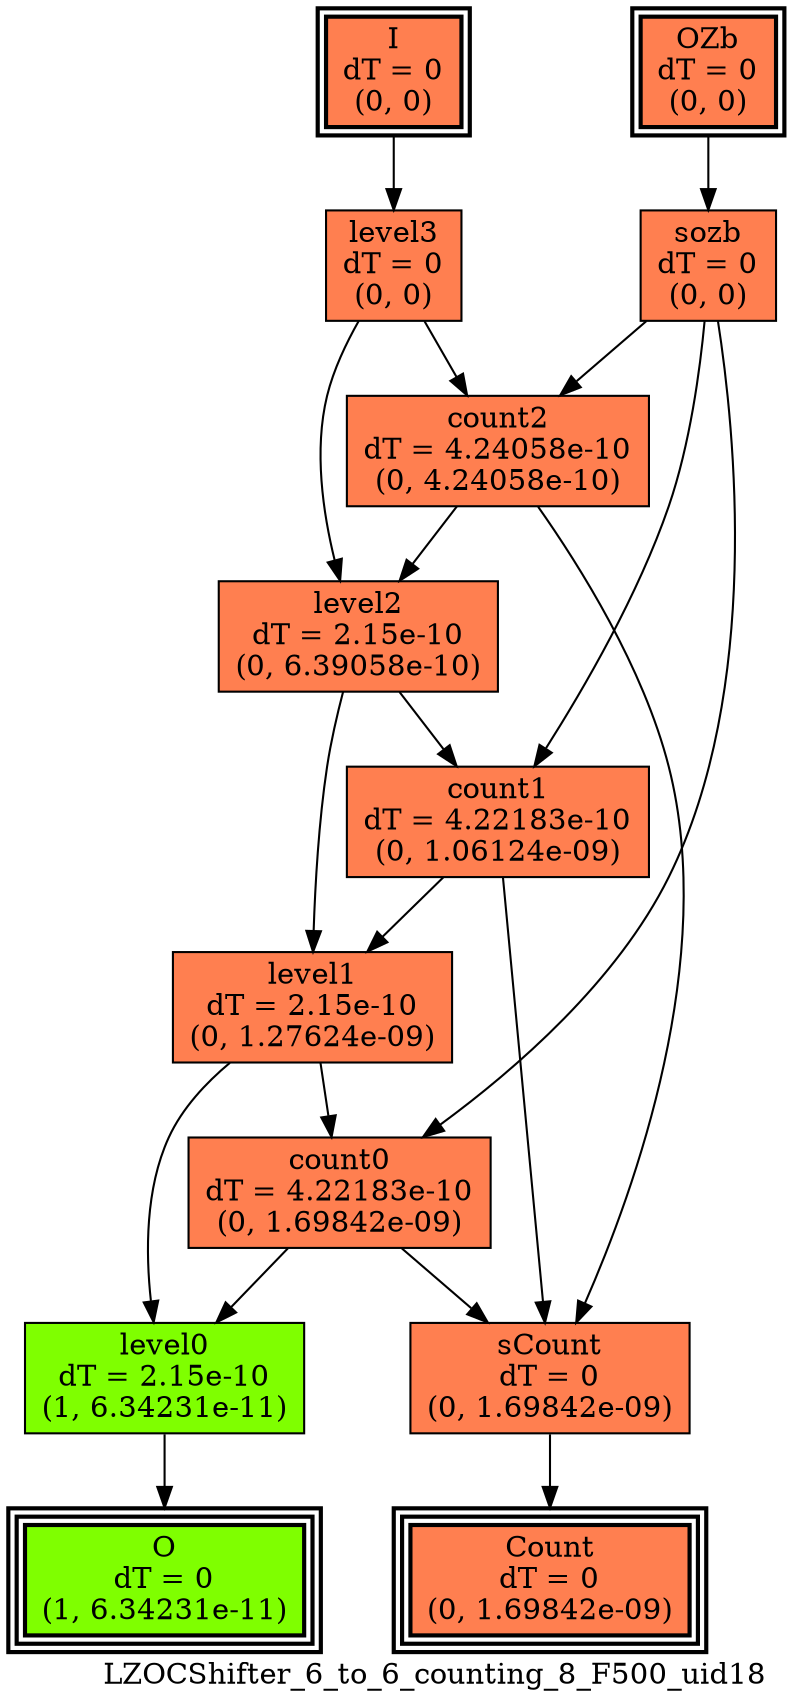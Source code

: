 digraph LZOCShifter_6_to_6_counting_8_F500_uid18
{
	//graph drawing options
	label=LZOCShifter_6_to_6_counting_8_F500_uid18;
	labelloc=bottom;
	labeljust=right;
	ratio=auto;
	nodesep=0.25;
	ranksep=0.5;

	//input/output signals of operator LZOCShifter_6_to_6_counting_8_F500_uid18
	I__LZOCShifter_6_to_6_counting_8_F500_uid18 [ label="I\ndT = 0\n(0, 0)", shape=box, color=black, style="bold, filled", fillcolor=coral, peripheries=2 ];
	OZb__LZOCShifter_6_to_6_counting_8_F500_uid18 [ label="OZb\ndT = 0\n(0, 0)", shape=box, color=black, style="bold, filled", fillcolor=coral, peripheries=2 ];
	Count__LZOCShifter_6_to_6_counting_8_F500_uid18 [ label="Count\ndT = 0\n(0, 1.69842e-09)", shape=box, color=black, style="bold, filled", fillcolor=coral, peripheries=3 ];
	O__LZOCShifter_6_to_6_counting_8_F500_uid18 [ label="O\ndT = 0\n(1, 6.34231e-11)", shape=box, color=black, style="bold, filled", fillcolor=chartreuse, peripheries=3 ];
	{rank=same I__LZOCShifter_6_to_6_counting_8_F500_uid18, OZb__LZOCShifter_6_to_6_counting_8_F500_uid18};
	{rank=same Count__LZOCShifter_6_to_6_counting_8_F500_uid18, O__LZOCShifter_6_to_6_counting_8_F500_uid18};
	//internal signals of operator LZOCShifter_6_to_6_counting_8_F500_uid18
	level3__LZOCShifter_6_to_6_counting_8_F500_uid18 [ label="level3\ndT = 0\n(0, 0)", shape=box, color=black, style=filled, fillcolor=coral, peripheries=1 ];
	sozb__LZOCShifter_6_to_6_counting_8_F500_uid18 [ label="sozb\ndT = 0\n(0, 0)", shape=box, color=black, style=filled, fillcolor=coral, peripheries=1 ];
	count2__LZOCShifter_6_to_6_counting_8_F500_uid18 [ label="count2\ndT = 4.24058e-10\n(0, 4.24058e-10)", shape=box, color=black, style=filled, fillcolor=coral, peripheries=1 ];
	level2__LZOCShifter_6_to_6_counting_8_F500_uid18 [ label="level2\ndT = 2.15e-10\n(0, 6.39058e-10)", shape=box, color=black, style=filled, fillcolor=coral, peripheries=1 ];
	count1__LZOCShifter_6_to_6_counting_8_F500_uid18 [ label="count1\ndT = 4.22183e-10\n(0, 1.06124e-09)", shape=box, color=black, style=filled, fillcolor=coral, peripheries=1 ];
	level1__LZOCShifter_6_to_6_counting_8_F500_uid18 [ label="level1\ndT = 2.15e-10\n(0, 1.27624e-09)", shape=box, color=black, style=filled, fillcolor=coral, peripheries=1 ];
	count0__LZOCShifter_6_to_6_counting_8_F500_uid18 [ label="count0\ndT = 4.22183e-10\n(0, 1.69842e-09)", shape=box, color=black, style=filled, fillcolor=coral, peripheries=1 ];
	level0__LZOCShifter_6_to_6_counting_8_F500_uid18 [ label="level0\ndT = 2.15e-10\n(1, 6.34231e-11)", shape=box, color=black, style=filled, fillcolor=chartreuse, peripheries=1 ];
	sCount__LZOCShifter_6_to_6_counting_8_F500_uid18 [ label="sCount\ndT = 0\n(0, 1.69842e-09)", shape=box, color=black, style=filled, fillcolor=coral, peripheries=1 ];

	//subcomponents of operator LZOCShifter_6_to_6_counting_8_F500_uid18

	//input and internal signal connections of operator LZOCShifter_6_to_6_counting_8_F500_uid18
	I__LZOCShifter_6_to_6_counting_8_F500_uid18 -> level3__LZOCShifter_6_to_6_counting_8_F500_uid18 [ arrowhead=normal, arrowsize=1.0, arrowtail=normal, color=black, dir=forward  ];
	OZb__LZOCShifter_6_to_6_counting_8_F500_uid18 -> sozb__LZOCShifter_6_to_6_counting_8_F500_uid18 [ arrowhead=normal, arrowsize=1.0, arrowtail=normal, color=black, dir=forward  ];
	level3__LZOCShifter_6_to_6_counting_8_F500_uid18 -> count2__LZOCShifter_6_to_6_counting_8_F500_uid18 [ arrowhead=normal, arrowsize=1.0, arrowtail=normal, color=black, dir=forward  ];
	level3__LZOCShifter_6_to_6_counting_8_F500_uid18 -> level2__LZOCShifter_6_to_6_counting_8_F500_uid18 [ arrowhead=normal, arrowsize=1.0, arrowtail=normal, color=black, dir=forward  ];
	sozb__LZOCShifter_6_to_6_counting_8_F500_uid18 -> count2__LZOCShifter_6_to_6_counting_8_F500_uid18 [ arrowhead=normal, arrowsize=1.0, arrowtail=normal, color=black, dir=forward  ];
	sozb__LZOCShifter_6_to_6_counting_8_F500_uid18 -> count1__LZOCShifter_6_to_6_counting_8_F500_uid18 [ arrowhead=normal, arrowsize=1.0, arrowtail=normal, color=black, dir=forward  ];
	sozb__LZOCShifter_6_to_6_counting_8_F500_uid18 -> count0__LZOCShifter_6_to_6_counting_8_F500_uid18 [ arrowhead=normal, arrowsize=1.0, arrowtail=normal, color=black, dir=forward  ];
	count2__LZOCShifter_6_to_6_counting_8_F500_uid18 -> level2__LZOCShifter_6_to_6_counting_8_F500_uid18 [ arrowhead=normal, arrowsize=1.0, arrowtail=normal, color=black, dir=forward  ];
	count2__LZOCShifter_6_to_6_counting_8_F500_uid18 -> sCount__LZOCShifter_6_to_6_counting_8_F500_uid18 [ arrowhead=normal, arrowsize=1.0, arrowtail=normal, color=black, dir=forward  ];
	level2__LZOCShifter_6_to_6_counting_8_F500_uid18 -> count1__LZOCShifter_6_to_6_counting_8_F500_uid18 [ arrowhead=normal, arrowsize=1.0, arrowtail=normal, color=black, dir=forward  ];
	level2__LZOCShifter_6_to_6_counting_8_F500_uid18 -> level1__LZOCShifter_6_to_6_counting_8_F500_uid18 [ arrowhead=normal, arrowsize=1.0, arrowtail=normal, color=black, dir=forward  ];
	count1__LZOCShifter_6_to_6_counting_8_F500_uid18 -> level1__LZOCShifter_6_to_6_counting_8_F500_uid18 [ arrowhead=normal, arrowsize=1.0, arrowtail=normal, color=black, dir=forward  ];
	count1__LZOCShifter_6_to_6_counting_8_F500_uid18 -> sCount__LZOCShifter_6_to_6_counting_8_F500_uid18 [ arrowhead=normal, arrowsize=1.0, arrowtail=normal, color=black, dir=forward  ];
	level1__LZOCShifter_6_to_6_counting_8_F500_uid18 -> count0__LZOCShifter_6_to_6_counting_8_F500_uid18 [ arrowhead=normal, arrowsize=1.0, arrowtail=normal, color=black, dir=forward  ];
	level1__LZOCShifter_6_to_6_counting_8_F500_uid18 -> level0__LZOCShifter_6_to_6_counting_8_F500_uid18 [ arrowhead=normal, arrowsize=1.0, arrowtail=normal, color=black, dir=forward  ];
	count0__LZOCShifter_6_to_6_counting_8_F500_uid18 -> level0__LZOCShifter_6_to_6_counting_8_F500_uid18 [ arrowhead=normal, arrowsize=1.0, arrowtail=normal, color=black, dir=forward  ];
	count0__LZOCShifter_6_to_6_counting_8_F500_uid18 -> sCount__LZOCShifter_6_to_6_counting_8_F500_uid18 [ arrowhead=normal, arrowsize=1.0, arrowtail=normal, color=black, dir=forward  ];
	level0__LZOCShifter_6_to_6_counting_8_F500_uid18 -> O__LZOCShifter_6_to_6_counting_8_F500_uid18 [ arrowhead=normal, arrowsize=1.0, arrowtail=normal, color=black, dir=forward  ];
	sCount__LZOCShifter_6_to_6_counting_8_F500_uid18 -> Count__LZOCShifter_6_to_6_counting_8_F500_uid18 [ arrowhead=normal, arrowsize=1.0, arrowtail=normal, color=black, dir=forward  ];
}

